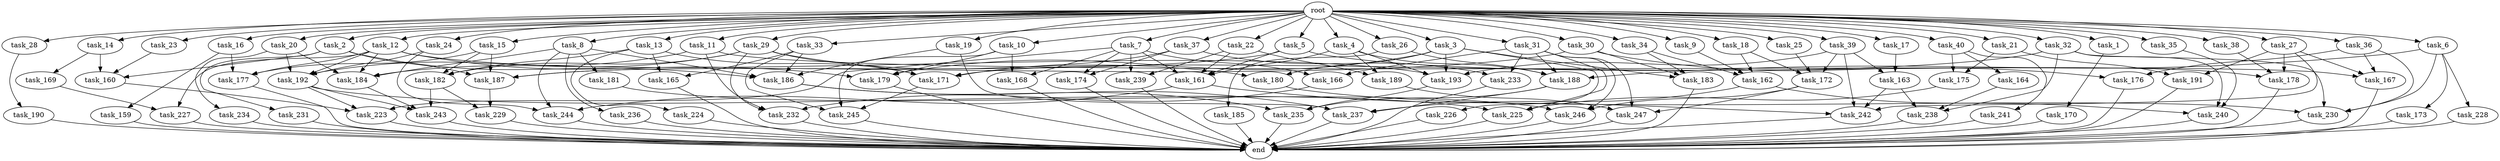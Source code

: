 digraph G {
  task_162 [size="15547781611.520000"];
  task_189 [size="5239860101.120000"];
  task_240 [size="17952963297.279999"];
  task_15 [size="10.240000"];
  task_229 [size="7301444403.200000"];
  task_161 [size="12970801233.920000"];
  task_9 [size="10.240000"];
  task_163 [size="1546188226.560000"];
  task_183 [size="21045339750.400002"];
  task_4 [size="10.240000"];
  task_179 [size="10737418240.000000"];
  task_166 [size="1116691496.960000"];
  task_13 [size="10.240000"];
  task_14 [size="10.240000"];
  task_174 [size="3865470566.400000"];
  task_3 [size="10.240000"];
  task_159 [size="3092376453.120000"];
  task_192 [size="18554258718.720001"];
  task_5 [size="10.240000"];
  task_169 [size="3092376453.120000"];
  task_20 [size="10.240000"];
  task_185 [size="343597383.680000"];
  task_231 [size="6957847019.520000"];
  task_26 [size="10.240000"];
  task_28 [size="10.240000"];
  task_175 [size="5583457484.800000"];
  task_233 [size="3435973836.800000"];
  task_2 [size="10.240000"];
  task_186 [size="15633680957.440001"];
  task_172 [size="16320875724.800001"];
  task_7 [size="10.240000"];
  task_176 [size="12455405158.400000"];
  task_25 [size="10.240000"];
  task_40 [size="10.240000"];
  task_31 [size="10.240000"];
  task_188 [size="7988639170.560000"];
  task_232 [size="18640158064.639999"];
  task_191 [size="9964324126.719999"];
  task_23 [size="10.240000"];
  task_165 [size="9105330667.520000"];
  task_238 [size="11081015623.680000"];
  task_193 [size="13829794693.120001"];
  task_237 [size="7988639170.560000"];
  task_224 [size="2147483648.000000"];
  task_29 [size="10.240000"];
  task_1 [size="10.240000"];
  task_173 [size="4209067950.080000"];
  task_246 [size="10050223472.639999"];
  task_236 [size="343597383.680000"];
  task_223 [size="2491081031.680000"];
  task_171 [size="19327352832.000000"];
  task_184 [size="18897856102.400002"];
  task_244 [size="12799002542.080000"];
  task_24 [size="10.240000"];
  task_18 [size="10.240000"];
  task_167 [size="17179869184.000000"];
  task_243 [size="14259291422.720001"];
  task_226 [size="8589934592.000000"];
  task_242 [size="17695265259.520000"];
  task_170 [size="1374389534.720000"];
  task_245 [size="10823317585.920000"];
  task_32 [size="10.240000"];
  task_12 [size="10.240000"];
  task_230 [size="18296560680.959999"];
  task_22 [size="10.240000"];
  task_19 [size="10.240000"];
  task_168 [size="1546188226.560000"];
  task_21 [size="10.240000"];
  task_177 [size="5841155522.560000"];
  task_164 [size="4209067950.080000"];
  task_16 [size="10.240000"];
  task_30 [size="10.240000"];
  task_39 [size="10.240000"];
  task_8 [size="10.240000"];
  task_34 [size="10.240000"];
  task_180 [size="17179869184.000000"];
  root [size="0.000000"];
  task_17 [size="10.240000"];
  end [size="0.000000"];
  task_178 [size="16922171146.240000"];
  task_10 [size="10.240000"];
  task_27 [size="10.240000"];
  task_182 [size="12111807774.719999"];
  task_6 [size="10.240000"];
  task_37 [size="10.240000"];
  task_35 [size="10.240000"];
  task_33 [size="10.240000"];
  task_241 [size="4209067950.080000"];
  task_225 [size="1460288880.640000"];
  task_239 [size="2920577761.280000"];
  task_228 [size="4209067950.080000"];
  task_38 [size="10.240000"];
  task_234 [size="8589934592.000000"];
  task_181 [size="343597383.680000"];
  task_190 [size="1374389534.720000"];
  task_247 [size="11510512353.280001"];
  task_187 [size="22247930593.279999"];
  task_11 [size="10.240000"];
  task_227 [size="1717986918.400000"];
  task_36 [size="10.240000"];
  task_235 [size="3264175144.960000"];
  task_160 [size="15547781611.520000"];

  task_162 -> task_237 [size="536870912.000000"];
  task_162 -> task_240 [size="536870912.000000"];
  task_189 -> task_247 [size="679477248.000000"];
  task_240 -> end [size="1.000000"];
  task_15 -> task_177 [size="134217728.000000"];
  task_15 -> task_182 [size="134217728.000000"];
  task_15 -> task_187 [size="134217728.000000"];
  task_229 -> end [size="1.000000"];
  task_161 -> task_244 [size="679477248.000000"];
  task_161 -> task_242 [size="679477248.000000"];
  task_9 -> task_162 [size="301989888.000000"];
  task_163 -> task_242 [size="134217728.000000"];
  task_163 -> task_238 [size="134217728.000000"];
  task_183 -> end [size="1.000000"];
  task_4 -> task_188 [size="301989888.000000"];
  task_4 -> task_161 [size="301989888.000000"];
  task_4 -> task_193 [size="301989888.000000"];
  task_4 -> task_189 [size="301989888.000000"];
  task_179 -> end [size="1.000000"];
  task_166 -> task_232 [size="679477248.000000"];
  task_13 -> task_182 [size="209715200.000000"];
  task_13 -> task_165 [size="209715200.000000"];
  task_13 -> task_224 [size="209715200.000000"];
  task_13 -> task_171 [size="209715200.000000"];
  task_14 -> task_169 [size="301989888.000000"];
  task_14 -> task_160 [size="301989888.000000"];
  task_174 -> end [size="1.000000"];
  task_3 -> task_180 [size="838860800.000000"];
  task_3 -> task_179 [size="838860800.000000"];
  task_3 -> task_183 [size="838860800.000000"];
  task_3 -> task_226 [size="838860800.000000"];
  task_3 -> task_193 [size="838860800.000000"];
  task_159 -> end [size="1.000000"];
  task_192 -> task_223 [size="33554432.000000"];
  task_192 -> task_225 [size="33554432.000000"];
  task_192 -> task_243 [size="33554432.000000"];
  task_5 -> task_178 [size="679477248.000000"];
  task_5 -> task_161 [size="679477248.000000"];
  task_5 -> task_187 [size="679477248.000000"];
  task_169 -> task_227 [size="33554432.000000"];
  task_20 -> task_192 [size="838860800.000000"];
  task_20 -> task_234 [size="838860800.000000"];
  task_20 -> task_184 [size="838860800.000000"];
  task_185 -> end [size="1.000000"];
  task_231 -> end [size="1.000000"];
  task_26 -> task_188 [size="33554432.000000"];
  task_26 -> task_185 [size="33554432.000000"];
  task_28 -> task_190 [size="134217728.000000"];
  task_175 -> task_225 [size="75497472.000000"];
  task_233 -> end [size="1.000000"];
  task_2 -> task_231 [size="679477248.000000"];
  task_2 -> task_186 [size="679477248.000000"];
  task_2 -> task_160 [size="679477248.000000"];
  task_2 -> task_187 [size="679477248.000000"];
  task_186 -> task_235 [size="75497472.000000"];
  task_186 -> task_237 [size="75497472.000000"];
  task_172 -> task_246 [size="411041792.000000"];
  task_172 -> task_247 [size="411041792.000000"];
  task_7 -> task_239 [size="75497472.000000"];
  task_7 -> task_168 [size="75497472.000000"];
  task_7 -> task_174 [size="75497472.000000"];
  task_7 -> task_223 [size="75497472.000000"];
  task_7 -> task_161 [size="75497472.000000"];
  task_7 -> task_166 [size="75497472.000000"];
  task_176 -> end [size="1.000000"];
  task_25 -> task_172 [size="838860800.000000"];
  task_40 -> task_164 [size="411041792.000000"];
  task_40 -> task_175 [size="411041792.000000"];
  task_40 -> task_241 [size="411041792.000000"];
  task_31 -> task_225 [size="33554432.000000"];
  task_31 -> task_188 [size="33554432.000000"];
  task_31 -> task_246 [size="33554432.000000"];
  task_31 -> task_233 [size="33554432.000000"];
  task_31 -> task_166 [size="33554432.000000"];
  task_31 -> task_247 [size="33554432.000000"];
  task_188 -> task_235 [size="33554432.000000"];
  task_188 -> task_237 [size="33554432.000000"];
  task_232 -> end [size="1.000000"];
  task_191 -> end [size="1.000000"];
  task_23 -> task_160 [size="536870912.000000"];
  task_165 -> end [size="1.000000"];
  task_238 -> end [size="1.000000"];
  task_193 -> task_235 [size="209715200.000000"];
  task_237 -> end [size="1.000000"];
  task_224 -> end [size="1.000000"];
  task_29 -> task_180 [size="838860800.000000"];
  task_29 -> task_232 [size="838860800.000000"];
  task_29 -> task_182 [size="838860800.000000"];
  task_29 -> task_171 [size="838860800.000000"];
  task_29 -> task_184 [size="838860800.000000"];
  task_1 -> task_170 [size="134217728.000000"];
  task_173 -> end [size="1.000000"];
  task_246 -> end [size="1.000000"];
  task_236 -> end [size="1.000000"];
  task_223 -> end [size="1.000000"];
  task_171 -> task_245 [size="301989888.000000"];
  task_184 -> task_243 [size="679477248.000000"];
  task_244 -> end [size="1.000000"];
  task_24 -> task_244 [size="536870912.000000"];
  task_24 -> task_192 [size="536870912.000000"];
  task_18 -> task_162 [size="679477248.000000"];
  task_18 -> task_172 [size="679477248.000000"];
  task_167 -> end [size="1.000000"];
  task_243 -> end [size="1.000000"];
  task_226 -> end [size="1.000000"];
  task_242 -> end [size="1.000000"];
  task_170 -> end [size="1.000000"];
  task_245 -> end [size="1.000000"];
  task_32 -> task_230 [size="536870912.000000"];
  task_32 -> task_171 [size="536870912.000000"];
  task_32 -> task_238 [size="536870912.000000"];
  task_32 -> task_240 [size="536870912.000000"];
  task_12 -> task_192 [size="134217728.000000"];
  task_12 -> task_227 [size="134217728.000000"];
  task_12 -> task_184 [size="134217728.000000"];
  task_12 -> task_179 [size="134217728.000000"];
  task_12 -> task_177 [size="134217728.000000"];
  task_12 -> task_193 [size="134217728.000000"];
  task_230 -> end [size="1.000000"];
  task_22 -> task_189 [size="209715200.000000"];
  task_22 -> task_161 [size="209715200.000000"];
  task_22 -> task_239 [size="209715200.000000"];
  task_19 -> task_186 [size="134217728.000000"];
  task_19 -> task_237 [size="134217728.000000"];
  task_168 -> end [size="1.000000"];
  task_21 -> task_175 [size="134217728.000000"];
  task_21 -> task_191 [size="134217728.000000"];
  task_177 -> end [size="1.000000"];
  task_164 -> task_238 [size="411041792.000000"];
  task_16 -> task_159 [size="301989888.000000"];
  task_16 -> task_177 [size="301989888.000000"];
  task_30 -> task_176 [size="679477248.000000"];
  task_30 -> task_183 [size="679477248.000000"];
  task_30 -> task_187 [size="679477248.000000"];
  task_39 -> task_163 [size="75497472.000000"];
  task_39 -> task_242 [size="75497472.000000"];
  task_39 -> task_193 [size="75497472.000000"];
  task_39 -> task_172 [size="75497472.000000"];
  task_8 -> task_244 [size="33554432.000000"];
  task_8 -> task_236 [size="33554432.000000"];
  task_8 -> task_184 [size="33554432.000000"];
  task_8 -> task_186 [size="33554432.000000"];
  task_8 -> task_181 [size="33554432.000000"];
  task_34 -> task_162 [size="536870912.000000"];
  task_34 -> task_183 [size="536870912.000000"];
  task_180 -> task_230 [size="301989888.000000"];
  root -> task_39 [size="1.000000"];
  root -> task_26 [size="1.000000"];
  root -> task_8 [size="1.000000"];
  root -> task_34 [size="1.000000"];
  root -> task_28 [size="1.000000"];
  root -> task_15 [size="1.000000"];
  root -> task_2 [size="1.000000"];
  root -> task_17 [size="1.000000"];
  root -> task_9 [size="1.000000"];
  root -> task_6 [size="1.000000"];
  root -> task_40 [size="1.000000"];
  root -> task_10 [size="1.000000"];
  root -> task_27 [size="1.000000"];
  root -> task_7 [size="1.000000"];
  root -> task_4 [size="1.000000"];
  root -> task_24 [size="1.000000"];
  root -> task_25 [size="1.000000"];
  root -> task_18 [size="1.000000"];
  root -> task_20 [size="1.000000"];
  root -> task_35 [size="1.000000"];
  root -> task_13 [size="1.000000"];
  root -> task_31 [size="1.000000"];
  root -> task_14 [size="1.000000"];
  root -> task_1 [size="1.000000"];
  root -> task_23 [size="1.000000"];
  root -> task_11 [size="1.000000"];
  root -> task_3 [size="1.000000"];
  root -> task_37 [size="1.000000"];
  root -> task_29 [size="1.000000"];
  root -> task_32 [size="1.000000"];
  root -> task_5 [size="1.000000"];
  root -> task_12 [size="1.000000"];
  root -> task_38 [size="1.000000"];
  root -> task_22 [size="1.000000"];
  root -> task_19 [size="1.000000"];
  root -> task_33 [size="1.000000"];
  root -> task_36 [size="1.000000"];
  root -> task_21 [size="1.000000"];
  root -> task_16 [size="1.000000"];
  root -> task_30 [size="1.000000"];
  task_17 -> task_163 [size="75497472.000000"];
  task_178 -> end [size="1.000000"];
  task_10 -> task_168 [size="75497472.000000"];
  task_10 -> task_179 [size="75497472.000000"];
  task_10 -> task_245 [size="75497472.000000"];
  task_27 -> task_167 [size="838860800.000000"];
  task_27 -> task_178 [size="838860800.000000"];
  task_27 -> task_242 [size="838860800.000000"];
  task_27 -> task_191 [size="838860800.000000"];
  task_182 -> task_243 [size="679477248.000000"];
  task_182 -> task_229 [size="679477248.000000"];
  task_6 -> task_188 [size="411041792.000000"];
  task_6 -> task_228 [size="411041792.000000"];
  task_6 -> task_230 [size="411041792.000000"];
  task_6 -> task_173 [size="411041792.000000"];
  task_37 -> task_233 [size="301989888.000000"];
  task_37 -> task_171 [size="301989888.000000"];
  task_37 -> task_174 [size="301989888.000000"];
  task_35 -> task_240 [size="679477248.000000"];
  task_33 -> task_186 [size="679477248.000000"];
  task_33 -> task_165 [size="679477248.000000"];
  task_33 -> task_245 [size="679477248.000000"];
  task_241 -> end [size="1.000000"];
  task_225 -> end [size="1.000000"];
  task_239 -> end [size="1.000000"];
  task_228 -> end [size="1.000000"];
  task_38 -> task_178 [size="134217728.000000"];
  task_234 -> end [size="1.000000"];
  task_181 -> task_246 [size="536870912.000000"];
  task_190 -> end [size="1.000000"];
  task_247 -> end [size="1.000000"];
  task_187 -> task_229 [size="33554432.000000"];
  task_11 -> task_167 [size="301989888.000000"];
  task_11 -> task_192 [size="301989888.000000"];
  task_11 -> task_232 [size="301989888.000000"];
  task_227 -> end [size="1.000000"];
  task_36 -> task_167 [size="536870912.000000"];
  task_36 -> task_176 [size="536870912.000000"];
  task_36 -> task_230 [size="536870912.000000"];
  task_235 -> end [size="1.000000"];
  task_160 -> task_223 [size="134217728.000000"];
}
